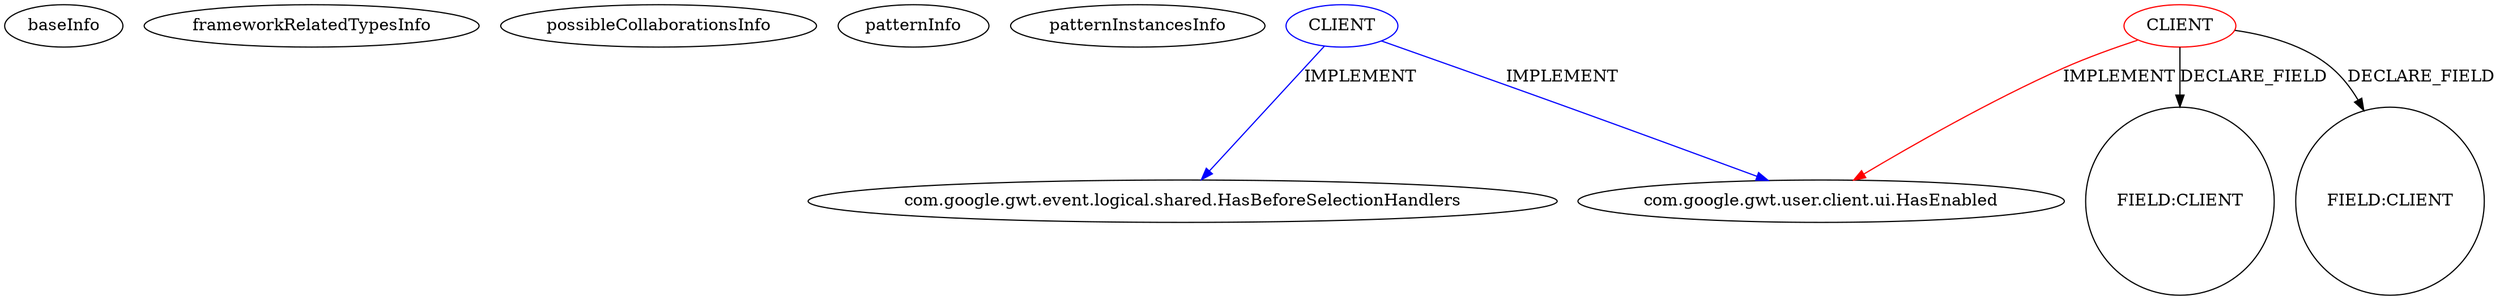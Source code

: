 digraph {
baseInfo[graphId=1515,category="pattern",isAnonymous=false,possibleRelation=false]
frameworkRelatedTypesInfo[0="com.google.gwt.user.client.ui.HasEnabled"]
possibleCollaborationsInfo[]
patternInfo[frequency=2.0,patternRootClient=0]
patternInstancesInfo[0="rdomingonl-layoutTest~/rdomingonl-layoutTest/layoutTest-master/src/main/java/nl/tc/rd/exp/layouttest/client/mvp/view/WidgetDesignerView.java~WidgetDesignerView~4344",1="kospiotr-gwt-layout-designer~/kospiotr-gwt-layout-designer/gwt-layout-designer-master/src/main/java/pl/pkosmowski/gxtshowcase/client/EditorsPanel.java~EditorsPanel~3411"]
77[label="com.google.gwt.event.logical.shared.HasBeforeSelectionHandlers",vertexType="FRAMEWORK_INTERFACE_TYPE",isFrameworkType=false]
72[label="CLIENT",vertexType="REFERENCE_CLIENT_CLASS_DECLARATION",isFrameworkType=false,color=blue]
3[label="com.google.gwt.user.client.ui.HasEnabled",vertexType="FRAMEWORK_INTERFACE_TYPE",isFrameworkType=false]
0[label="CLIENT",vertexType="ROOT_CLIENT_CLASS_DECLARATION",isFrameworkType=false,color=red]
32[label="FIELD:CLIENT",vertexType="FIELD_DECLARATION",isFrameworkType=false,shape=circle]
20[label="FIELD:CLIENT",vertexType="FIELD_DECLARATION",isFrameworkType=false,shape=circle]
0->32[label="DECLARE_FIELD"]
72->3[label="IMPLEMENT",color=blue]
0->3[label="IMPLEMENT",color=red]
72->77[label="IMPLEMENT",color=blue]
0->20[label="DECLARE_FIELD"]
}
